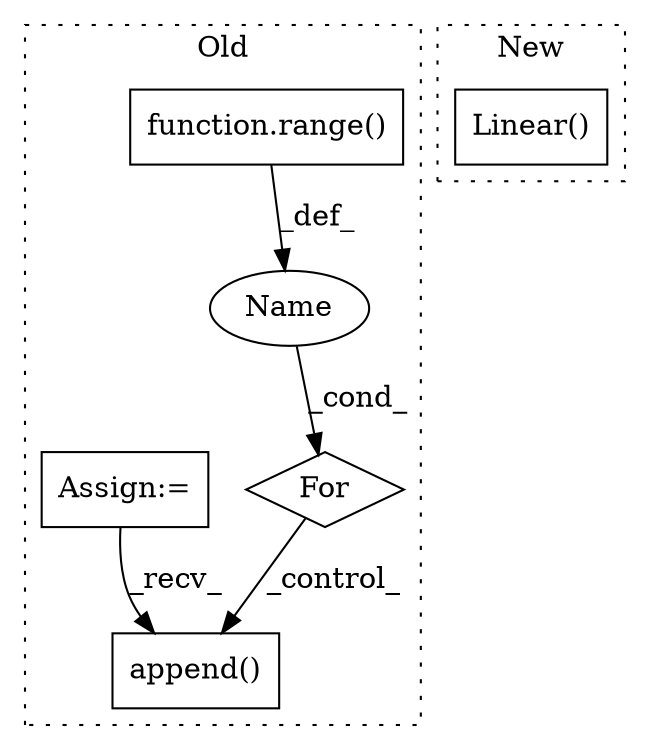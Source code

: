digraph G {
subgraph cluster0 {
1 [label="For" a="107" s="273,300" l="4,10" shape="diamond"];
3 [label="function.range()" a="75" s="282,299" l="6,1" shape="box"];
4 [label="Name" a="87" s="277" l="1" shape="ellipse"];
5 [label="append()" a="75" s="390,410" l="11,1" shape="box"];
6 [label="Assign:=" a="68" s="263" l="3" shape="box"];
label = "Old";
style="dotted";
}
subgraph cluster1 {
2 [label="Linear()" a="75" s="846,884" l="10,1" shape="box"];
label = "New";
style="dotted";
}
1 -> 5 [label="_control_"];
3 -> 4 [label="_def_"];
4 -> 1 [label="_cond_"];
6 -> 5 [label="_recv_"];
}